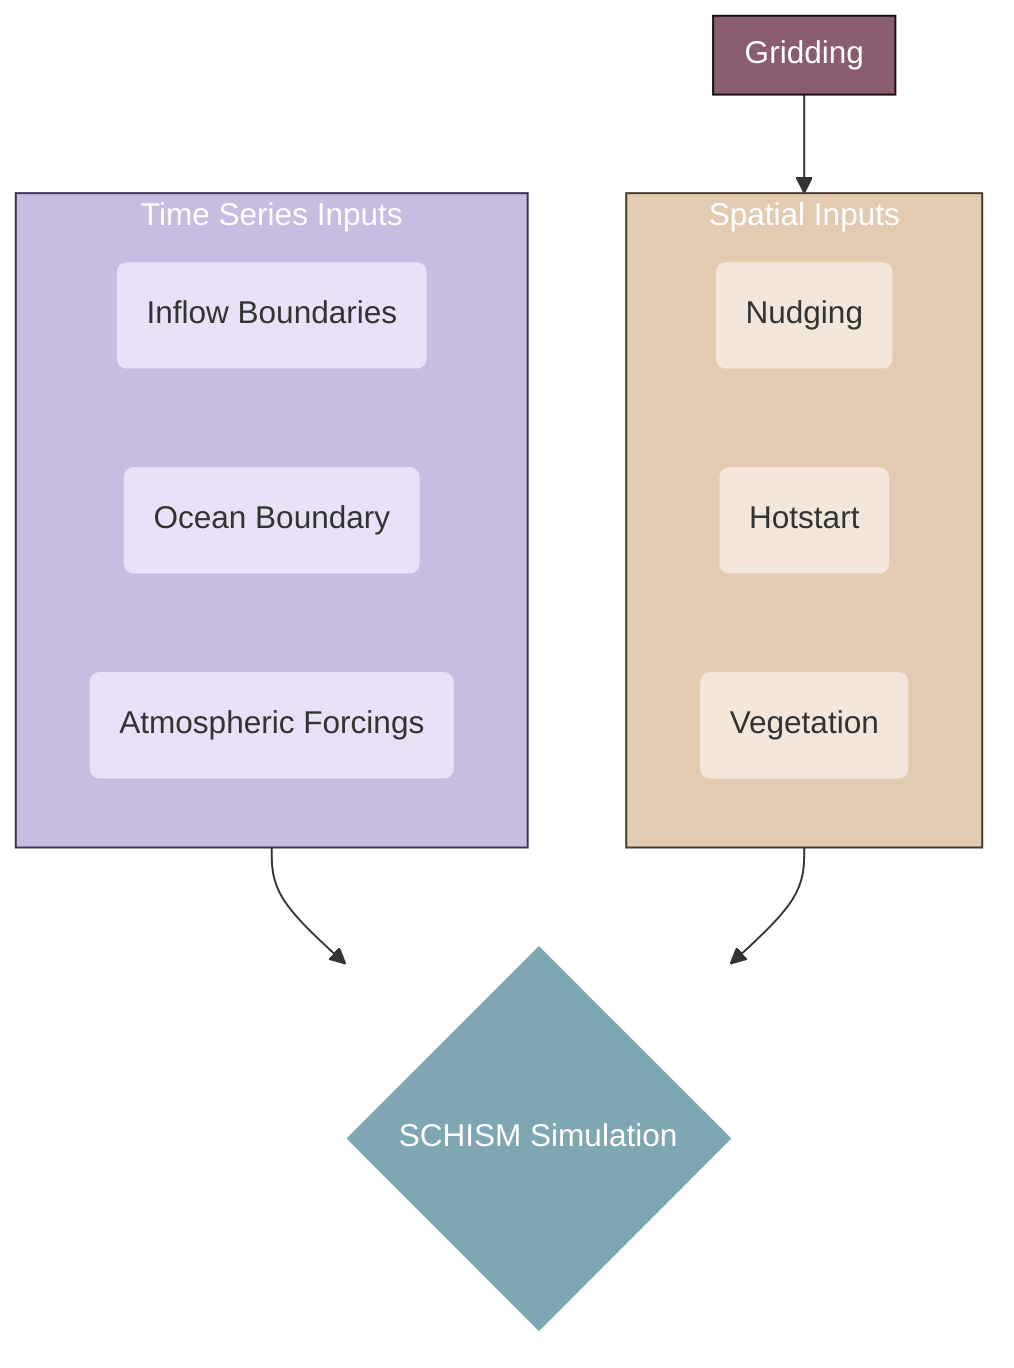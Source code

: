 ---
config:
  look: classic
  theme: default
---
flowchart TD
    
    %% Time Series Inputs -------------------------------------------------------------------------
    subgraph bd [Time Series Inputs]
        time_ins("Inflow Boundaries")
        ocean_in("Ocean Boundary")
        atmos_in("Atmospheric Forcings")
    end
    %% Stlye
    style bd fill:#c8bce0, stroke:#3e3254, color:#FFFFFF
    style time_ins fill:#e9e1f7, stroke:None
    style ocean_in fill:#e9e1f7, stroke:None
    style atmos_in fill:#e9e1f7, stroke:None
    click time_ins "https://cadwrdeltamodeling.github.io/BayDeltaSCHISM/topics/flow_boundary.html" _blank
    click ocean_in "https://cadwrdeltamodeling.github.io/BayDeltaSCHISM/topics/ocean.html" _blank
    click atmos_in "https://cadwrdeltamodeling.github.io/BayDeltaSCHISM/topics/atmospheric.html" _blank

    %% Spatial Inputs -------------------------------------------------------------------------
    subgraph si [Spatial Inputs]
        nudge("Nudging")
        hotstart("Hotstart")
        veg("Vegetation")
    end
    %% Stlye
    style si fill:#e3cbb1, stroke:#473a2c, color:#FFFFFF
    style nudge fill:#f2e7da, stroke:None
    style hotstart fill:#f2e7da, stroke:None
    style veg fill:#f2e7da, stroke:None
    click nudge "https://cadwrdeltamodeling.github.io/BayDeltaSCHISM/topics/nudging.html" _blank
    click hotstart "https://cadwrdeltamodeling.github.io/BayDeltaSCHISM/topics/hotstart.html" _blank
    click veg "https://cadwrdeltamodeling.github.io/BayDeltaSCHISM/topics/vegetation.html" _blank


    schism{SCHISM Simulation}
    style schism fill:#7fa6b3, stroke:None, color:#FFFFFF

    %% Gridding -------------------------------------------------------------------------
    subgraph mesh [Gridding]
    end
    style mesh fill:#8a5c6f, stroke:#1a0f13, color:#FFFFFF
    click mesh "https://cadwrdeltamodeling.github.io/BayDeltaSCHISM/topics/mesh.html" _blank

    %% Connections -------------------------------------------------------------------------
    mesh --> si
    bd --> schism
    si --> schism